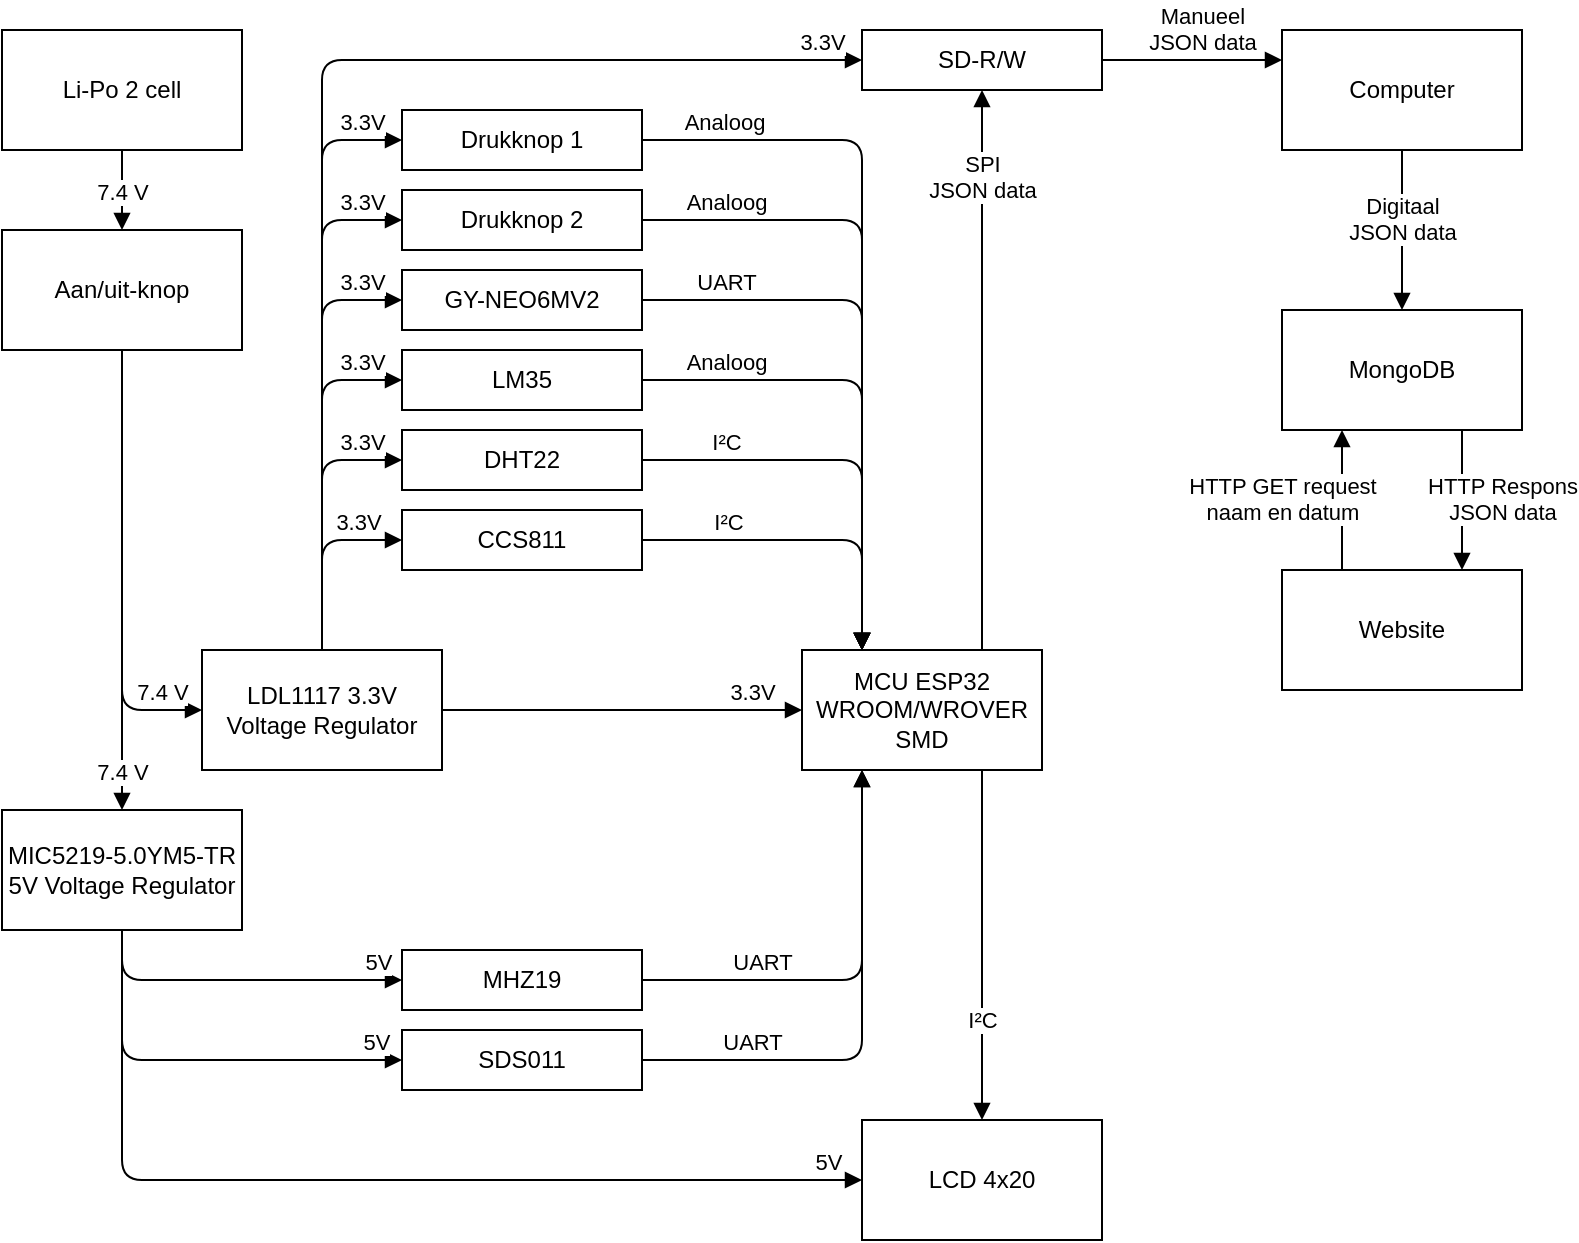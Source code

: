 <mxfile version="15.7.3" type="device"><diagram id="DnlSXQdmpU_UbplTDDjH" name="Pagina-1"><mxGraphModel dx="1102" dy="875" grid="1" gridSize="10" guides="1" tooltips="1" connect="1" arrows="1" fold="1" page="1" pageScale="1" pageWidth="827" pageHeight="1169" math="0" shadow="0"><root><mxCell id="0"/><mxCell id="1" parent="0"/><mxCell id="5vOnl-Bp9BRZOPpWkiGO-2" value="Aan/uit-knop" style="rounded=0;whiteSpace=wrap;html=1;" parent="1" vertex="1"><mxGeometry x="40" y="140" width="120" height="60" as="geometry"/></mxCell><mxCell id="5vOnl-Bp9BRZOPpWkiGO-3" value="SD-R/W" style="rounded=0;whiteSpace=wrap;html=1;" parent="1" vertex="1"><mxGeometry x="470" y="40" width="120" height="30" as="geometry"/></mxCell><mxCell id="vBzpkqg0vLZWILdxWITh-1" value="Li-Po 2 cell" style="rounded=0;whiteSpace=wrap;html=1;" parent="1" vertex="1"><mxGeometry x="40" y="40" width="120" height="60" as="geometry"/></mxCell><mxCell id="vBzpkqg0vLZWILdxWITh-2" value="7.4 V" style="html=1;verticalAlign=bottom;endArrow=block;exitX=0.5;exitY=1;exitDx=0;exitDy=0;entryX=0.5;entryY=0;entryDx=0;entryDy=0;" parent="1" source="vBzpkqg0vLZWILdxWITh-1" target="5vOnl-Bp9BRZOPpWkiGO-2" edge="1"><mxGeometry x="0.5" width="80" relative="1" as="geometry"><mxPoint x="320" y="239.5" as="sourcePoint"/><mxPoint x="340" y="300" as="targetPoint"/><Array as="points"><mxPoint x="100" y="130"/></Array><mxPoint as="offset"/></mxGeometry></mxCell><mxCell id="vBzpkqg0vLZWILdxWITh-3" value="LDL1117 3.3V&lt;br&gt;Voltage Regulator" style="rounded=0;whiteSpace=wrap;html=1;" parent="1" vertex="1"><mxGeometry x="140" y="350" width="120" height="60" as="geometry"/></mxCell><mxCell id="srYokaDhOD0vxYr85T8N-1" value="Drukknop 1" style="rounded=0;whiteSpace=wrap;html=1;" parent="1" vertex="1"><mxGeometry x="240" y="80" width="120" height="30" as="geometry"/></mxCell><mxCell id="srYokaDhOD0vxYr85T8N-2" value="Drukknop 2" style="rounded=0;whiteSpace=wrap;html=1;" parent="1" vertex="1"><mxGeometry x="240" y="120" width="120" height="30" as="geometry"/></mxCell><mxCell id="srYokaDhOD0vxYr85T8N-3" value="GY-NEO6MV2" style="rounded=0;whiteSpace=wrap;html=1;" parent="1" vertex="1"><mxGeometry x="240" y="160" width="120" height="30" as="geometry"/></mxCell><mxCell id="srYokaDhOD0vxYr85T8N-4" value="LM35" style="rounded=0;whiteSpace=wrap;html=1;" parent="1" vertex="1"><mxGeometry x="240" y="200" width="120" height="30" as="geometry"/></mxCell><mxCell id="srYokaDhOD0vxYr85T8N-5" value="DHT22" style="rounded=0;whiteSpace=wrap;html=1;" parent="1" vertex="1"><mxGeometry x="240" y="240" width="120" height="30" as="geometry"/></mxCell><mxCell id="srYokaDhOD0vxYr85T8N-6" value="CCS811" style="rounded=0;whiteSpace=wrap;html=1;" parent="1" vertex="1"><mxGeometry x="240" y="280" width="120" height="30" as="geometry"/></mxCell><mxCell id="srYokaDhOD0vxYr85T8N-7" value="MCU ESP32 WROOM/WROVER SMD" style="rounded=0;whiteSpace=wrap;html=1;" parent="1" vertex="1"><mxGeometry x="440" y="350" width="120" height="60" as="geometry"/></mxCell><mxCell id="srYokaDhOD0vxYr85T8N-8" value="MHZ19" style="rounded=0;whiteSpace=wrap;html=1;" parent="1" vertex="1"><mxGeometry x="240" y="500" width="120" height="30" as="geometry"/></mxCell><mxCell id="srYokaDhOD0vxYr85T8N-9" value="SDS011" style="rounded=0;whiteSpace=wrap;html=1;" parent="1" vertex="1"><mxGeometry x="240" y="540" width="120" height="30" as="geometry"/></mxCell><mxCell id="srYokaDhOD0vxYr85T8N-11" value="LCD 4x20" style="rounded=0;whiteSpace=wrap;html=1;" parent="1" vertex="1"><mxGeometry x="470" y="585" width="120" height="60" as="geometry"/></mxCell><mxCell id="srYokaDhOD0vxYr85T8N-12" value="5V" style="html=1;verticalAlign=bottom;endArrow=block;entryX=0;entryY=0.5;entryDx=0;entryDy=0;exitX=0.5;exitY=1;exitDx=0;exitDy=0;" parent="1" source="iA7E4u-O0Frtj3opdriX-1" target="srYokaDhOD0vxYr85T8N-11" edge="1"><mxGeometry x="0.93" width="80" relative="1" as="geometry"><mxPoint x="40" y="530" as="sourcePoint"/><mxPoint x="90" y="609" as="targetPoint"/><Array as="points"><mxPoint x="100" y="615"/></Array><mxPoint as="offset"/></mxGeometry></mxCell><mxCell id="srYokaDhOD0vxYr85T8N-13" value="5V" style="html=1;verticalAlign=bottom;endArrow=block;entryX=0;entryY=0.5;entryDx=0;entryDy=0;exitX=0.5;exitY=1;exitDx=0;exitDy=0;" parent="1" source="iA7E4u-O0Frtj3opdriX-1" target="srYokaDhOD0vxYr85T8N-9" edge="1"><mxGeometry x="0.873" width="80" relative="1" as="geometry"><mxPoint x="40" y="510" as="sourcePoint"/><mxPoint x="450" y="674" as="targetPoint"/><Array as="points"><mxPoint x="100" y="555"/></Array><mxPoint as="offset"/></mxGeometry></mxCell><mxCell id="srYokaDhOD0vxYr85T8N-14" value="5V" style="html=1;verticalAlign=bottom;endArrow=block;entryX=0;entryY=0.5;entryDx=0;entryDy=0;exitX=0.5;exitY=1;exitDx=0;exitDy=0;" parent="1" source="iA7E4u-O0Frtj3opdriX-1" target="srYokaDhOD0vxYr85T8N-8" edge="1"><mxGeometry x="0.855" width="80" relative="1" as="geometry"><mxPoint x="40" y="550" as="sourcePoint"/><mxPoint x="250" y="614" as="targetPoint"/><Array as="points"><mxPoint x="100" y="515"/></Array><mxPoint as="offset"/></mxGeometry></mxCell><mxCell id="srYokaDhOD0vxYr85T8N-15" value="3.3V" style="html=1;verticalAlign=bottom;endArrow=block;entryX=0;entryY=0.5;entryDx=0;entryDy=0;exitX=1;exitY=0.5;exitDx=0;exitDy=0;" parent="1" source="vBzpkqg0vLZWILdxWITh-3" target="srYokaDhOD0vxYr85T8N-7" edge="1"><mxGeometry x="0.714" width="80" relative="1" as="geometry"><mxPoint x="250" y="340" as="sourcePoint"/><mxPoint x="250" y="415" as="targetPoint"/><Array as="points"/><mxPoint as="offset"/></mxGeometry></mxCell><mxCell id="srYokaDhOD0vxYr85T8N-16" value="3.3V" style="html=1;verticalAlign=bottom;endArrow=block;entryX=0;entryY=0.5;entryDx=0;entryDy=0;" parent="1" target="5vOnl-Bp9BRZOPpWkiGO-3" edge="1"><mxGeometry x="0.928" width="80" relative="1" as="geometry"><mxPoint x="200" y="340" as="sourcePoint"/><mxPoint x="450" y="350" as="targetPoint"/><Array as="points"><mxPoint x="200" y="55"/></Array><mxPoint as="offset"/></mxGeometry></mxCell><mxCell id="srYokaDhOD0vxYr85T8N-17" value="3.3V" style="html=1;verticalAlign=bottom;endArrow=block;entryX=0;entryY=0.5;entryDx=0;entryDy=0;" parent="1" target="srYokaDhOD0vxYr85T8N-1" edge="1"><mxGeometry x="0.86" width="80" relative="1" as="geometry"><mxPoint x="200" y="340" as="sourcePoint"/><mxPoint x="250" y="65" as="targetPoint"/><Array as="points"><mxPoint x="200" y="95"/></Array><mxPoint as="offset"/></mxGeometry></mxCell><mxCell id="srYokaDhOD0vxYr85T8N-18" value="3.3V" style="html=1;verticalAlign=bottom;endArrow=block;entryX=0;entryY=0.5;entryDx=0;entryDy=0;" parent="1" target="srYokaDhOD0vxYr85T8N-2" edge="1"><mxGeometry x="0.837" width="80" relative="1" as="geometry"><mxPoint x="200" y="340" as="sourcePoint"/><mxPoint x="250" y="105" as="targetPoint"/><Array as="points"><mxPoint x="200" y="135"/></Array><mxPoint as="offset"/></mxGeometry></mxCell><mxCell id="srYokaDhOD0vxYr85T8N-19" value="3.3V" style="html=1;verticalAlign=bottom;endArrow=block;entryX=0;entryY=0.5;entryDx=0;entryDy=0;" parent="1" target="srYokaDhOD0vxYr85T8N-3" edge="1"><mxGeometry x="0.805" width="80" relative="1" as="geometry"><mxPoint x="200" y="340" as="sourcePoint"/><mxPoint x="250" y="145" as="targetPoint"/><Array as="points"><mxPoint x="200" y="175"/></Array><mxPoint as="offset"/></mxGeometry></mxCell><mxCell id="srYokaDhOD0vxYr85T8N-20" value="3.3V" style="html=1;verticalAlign=bottom;endArrow=block;entryX=0;entryY=0.5;entryDx=0;entryDy=0;" parent="1" target="srYokaDhOD0vxYr85T8N-4" edge="1"><mxGeometry x="0.758" width="80" relative="1" as="geometry"><mxPoint x="200" y="340" as="sourcePoint"/><mxPoint x="250" y="185" as="targetPoint"/><Array as="points"><mxPoint x="200" y="215"/></Array><mxPoint as="offset"/></mxGeometry></mxCell><mxCell id="srYokaDhOD0vxYr85T8N-21" value="3.3V" style="html=1;verticalAlign=bottom;endArrow=block;entryX=0;entryY=0.5;entryDx=0;entryDy=0;" parent="1" target="srYokaDhOD0vxYr85T8N-5" edge="1"><mxGeometry x="0.68" width="80" relative="1" as="geometry"><mxPoint x="200" y="340" as="sourcePoint"/><mxPoint x="250" y="225" as="targetPoint"/><Array as="points"><mxPoint x="200" y="255"/></Array><mxPoint as="offset"/></mxGeometry></mxCell><mxCell id="srYokaDhOD0vxYr85T8N-22" value="3.3V" style="html=1;verticalAlign=bottom;endArrow=block;entryX=0;entryY=0.5;entryDx=0;entryDy=0;exitX=0.5;exitY=0;exitDx=0;exitDy=0;" parent="1" target="srYokaDhOD0vxYr85T8N-6" edge="1" source="vBzpkqg0vLZWILdxWITh-3"><mxGeometry x="0.529" width="80" relative="1" as="geometry"><mxPoint x="200" y="340" as="sourcePoint"/><mxPoint x="250" y="265" as="targetPoint"/><Array as="points"><mxPoint x="200" y="295"/></Array><mxPoint as="offset"/></mxGeometry></mxCell><mxCell id="srYokaDhOD0vxYr85T8N-23" value="I²C" style="html=1;verticalAlign=bottom;endArrow=block;exitX=0.75;exitY=1;exitDx=0;exitDy=0;entryX=0.5;entryY=0;entryDx=0;entryDy=0;" parent="1" source="srYokaDhOD0vxYr85T8N-7" target="srYokaDhOD0vxYr85T8N-11" edge="1"><mxGeometry x="0.524" width="80" relative="1" as="geometry"><mxPoint x="530" y="489" as="sourcePoint"/><mxPoint x="450" y="509" as="targetPoint"/><Array as="points"/><mxPoint as="offset"/></mxGeometry></mxCell><mxCell id="srYokaDhOD0vxYr85T8N-24" value="UART" style="html=1;verticalAlign=bottom;endArrow=block;exitX=1;exitY=0.5;exitDx=0;exitDy=0;entryX=0.25;entryY=1;entryDx=0;entryDy=0;" parent="1" source="srYokaDhOD0vxYr85T8N-8" target="srYokaDhOD0vxYr85T8N-7" edge="1"><mxGeometry x="-0.448" width="80" relative="1" as="geometry"><mxPoint x="80" y="469" as="sourcePoint"/><mxPoint x="470" y="489" as="targetPoint"/><Array as="points"><mxPoint x="470" y="515"/></Array><mxPoint as="offset"/></mxGeometry></mxCell><mxCell id="srYokaDhOD0vxYr85T8N-25" value="UART" style="html=1;verticalAlign=bottom;endArrow=block;exitX=1;exitY=0.5;exitDx=0;exitDy=0;entryX=0.25;entryY=1;entryDx=0;entryDy=0;" parent="1" source="srYokaDhOD0vxYr85T8N-9" target="srYokaDhOD0vxYr85T8N-7" edge="1"><mxGeometry x="-0.568" width="80" relative="1" as="geometry"><mxPoint x="370" y="574" as="sourcePoint"/><mxPoint x="470" y="489" as="targetPoint"/><Array as="points"><mxPoint x="470" y="555"/></Array><mxPoint as="offset"/></mxGeometry></mxCell><mxCell id="srYokaDhOD0vxYr85T8N-26" value="I²C" style="html=1;verticalAlign=bottom;endArrow=block;exitX=1;exitY=0.5;exitDx=0;exitDy=0;entryX=0.25;entryY=0;entryDx=0;entryDy=0;" parent="1" source="srYokaDhOD0vxYr85T8N-6" target="srYokaDhOD0vxYr85T8N-7" edge="1"><mxGeometry x="-0.484" width="80" relative="1" as="geometry"><mxPoint x="370" y="415" as="sourcePoint"/><mxPoint x="480" y="380" as="targetPoint"/><Array as="points"><mxPoint x="470" y="295"/></Array><mxPoint as="offset"/></mxGeometry></mxCell><mxCell id="srYokaDhOD0vxYr85T8N-27" value="I²C" style="html=1;verticalAlign=bottom;endArrow=block;entryX=0.25;entryY=0;entryDx=0;entryDy=0;exitX=1;exitY=0.5;exitDx=0;exitDy=0;" parent="1" source="srYokaDhOD0vxYr85T8N-5" target="srYokaDhOD0vxYr85T8N-7" edge="1"><mxGeometry x="-0.59" width="80" relative="1" as="geometry"><mxPoint x="380" y="255" as="sourcePoint"/><mxPoint x="500.0" y="270" as="targetPoint"/><Array as="points"><mxPoint x="470" y="255"/></Array><mxPoint as="offset"/></mxGeometry></mxCell><mxCell id="srYokaDhOD0vxYr85T8N-28" value="Analoog" style="html=1;verticalAlign=bottom;endArrow=block;entryX=0.25;entryY=0;entryDx=0;entryDy=0;exitX=1;exitY=0.5;exitDx=0;exitDy=0;" parent="1" source="srYokaDhOD0vxYr85T8N-4" target="srYokaDhOD0vxYr85T8N-7" edge="1"><mxGeometry x="-0.66" width="80" relative="1" as="geometry"><mxPoint x="360" y="215" as="sourcePoint"/><mxPoint x="500.0" y="270" as="targetPoint"/><Array as="points"><mxPoint x="470" y="215"/></Array><mxPoint as="offset"/></mxGeometry></mxCell><mxCell id="srYokaDhOD0vxYr85T8N-29" value="UART" style="html=1;verticalAlign=bottom;endArrow=block;entryX=0.25;entryY=0;entryDx=0;entryDy=0;exitX=1;exitY=0.5;exitDx=0;exitDy=0;" parent="1" source="srYokaDhOD0vxYr85T8N-3" target="srYokaDhOD0vxYr85T8N-7" edge="1"><mxGeometry x="-0.709" width="80" relative="1" as="geometry"><mxPoint x="380" y="180" as="sourcePoint"/><mxPoint x="500.0" y="270" as="targetPoint"/><Array as="points"><mxPoint x="470" y="175"/></Array><mxPoint as="offset"/></mxGeometry></mxCell><mxCell id="srYokaDhOD0vxYr85T8N-30" value="Analoog" style="html=1;verticalAlign=bottom;endArrow=block;entryX=0.25;entryY=0;entryDx=0;entryDy=0;exitX=1;exitY=0.5;exitDx=0;exitDy=0;" parent="1" source="srYokaDhOD0vxYr85T8N-2" target="srYokaDhOD0vxYr85T8N-7" edge="1"><mxGeometry x="-0.746" width="80" relative="1" as="geometry"><mxPoint x="370" y="140" as="sourcePoint"/><mxPoint x="500.0" y="270" as="targetPoint"/><Array as="points"><mxPoint x="470" y="135"/></Array><mxPoint as="offset"/></mxGeometry></mxCell><mxCell id="srYokaDhOD0vxYr85T8N-31" value="Analoog" style="html=1;verticalAlign=bottom;endArrow=block;entryX=0.25;entryY=0;entryDx=0;entryDy=0;exitX=1;exitY=0.5;exitDx=0;exitDy=0;" parent="1" source="srYokaDhOD0vxYr85T8N-1" target="srYokaDhOD0vxYr85T8N-7" edge="1"><mxGeometry x="-0.775" width="80" relative="1" as="geometry"><mxPoint x="380" y="95" as="sourcePoint"/><mxPoint x="500.0" y="270" as="targetPoint"/><Array as="points"><mxPoint x="470" y="95"/></Array><mxPoint as="offset"/></mxGeometry></mxCell><mxCell id="srYokaDhOD0vxYr85T8N-33" value="SPI&lt;br&gt;JSON data" style="html=1;verticalAlign=bottom;endArrow=block;exitX=0.75;exitY=0;exitDx=0;exitDy=0;entryX=0.5;entryY=1;entryDx=0;entryDy=0;" parent="1" source="srYokaDhOD0vxYr85T8N-7" target="5vOnl-Bp9BRZOPpWkiGO-3" edge="1"><mxGeometry x="0.583" width="80" relative="1" as="geometry"><mxPoint x="630.0" y="220" as="sourcePoint"/><mxPoint x="630.0" y="325" as="targetPoint"/><Array as="points"/><mxPoint as="offset"/></mxGeometry></mxCell><mxCell id="srYokaDhOD0vxYr85T8N-34" value="Computer" style="rounded=0;whiteSpace=wrap;html=1;" parent="1" vertex="1"><mxGeometry x="680" y="40" width="120" height="60" as="geometry"/></mxCell><mxCell id="srYokaDhOD0vxYr85T8N-35" value="MongoDB" style="rounded=0;whiteSpace=wrap;html=1;" parent="1" vertex="1"><mxGeometry x="680" y="180" width="120" height="60" as="geometry"/></mxCell><mxCell id="srYokaDhOD0vxYr85T8N-36" value="Website" style="rounded=0;whiteSpace=wrap;html=1;" parent="1" vertex="1"><mxGeometry x="680" y="310" width="120" height="60" as="geometry"/></mxCell><mxCell id="srYokaDhOD0vxYr85T8N-37" value="HTTP GET request&lt;br&gt;naam en datum" style="html=1;verticalAlign=bottom;endArrow=block;exitX=0.25;exitY=0;exitDx=0;exitDy=0;entryX=0.25;entryY=1;entryDx=0;entryDy=0;" parent="1" edge="1"><mxGeometry x="-0.429" y="30" width="80" relative="1" as="geometry"><mxPoint x="710" y="310" as="sourcePoint"/><mxPoint x="710" y="240" as="targetPoint"/><mxPoint as="offset"/></mxGeometry></mxCell><mxCell id="srYokaDhOD0vxYr85T8N-38" value="HTTP Respons&lt;br&gt;JSON data" style="html=1;verticalAlign=bottom;endArrow=block;exitX=0.75;exitY=1;exitDx=0;exitDy=0;entryX=0.75;entryY=0;entryDx=0;entryDy=0;" parent="1" source="srYokaDhOD0vxYr85T8N-35" target="srYokaDhOD0vxYr85T8N-36" edge="1"><mxGeometry x="0.429" y="20" width="80" relative="1" as="geometry"><mxPoint x="480" y="180" as="sourcePoint"/><mxPoint x="560" y="180" as="targetPoint"/><mxPoint as="offset"/></mxGeometry></mxCell><mxCell id="srYokaDhOD0vxYr85T8N-39" value="Digitaal&lt;br&gt;JSON data" style="html=1;verticalAlign=bottom;endArrow=block;exitX=0.5;exitY=1;exitDx=0;exitDy=0;entryX=0.5;entryY=0;entryDx=0;entryDy=0;" parent="1" source="srYokaDhOD0vxYr85T8N-34" target="srYokaDhOD0vxYr85T8N-35" edge="1"><mxGeometry x="0.25" width="80" relative="1" as="geometry"><mxPoint x="739.58" y="110" as="sourcePoint"/><mxPoint x="753" y="160" as="targetPoint"/><mxPoint as="offset"/></mxGeometry></mxCell><mxCell id="srYokaDhOD0vxYr85T8N-40" value="Manueel&lt;br&gt;JSON data" style="html=1;verticalAlign=bottom;endArrow=block;exitX=1;exitY=0.5;exitDx=0;exitDy=0;entryX=0;entryY=0.25;entryDx=0;entryDy=0;" parent="1" source="5vOnl-Bp9BRZOPpWkiGO-3" target="srYokaDhOD0vxYr85T8N-34" edge="1"><mxGeometry x="0.111" width="80" relative="1" as="geometry"><mxPoint x="620.0" y="100" as="sourcePoint"/><mxPoint x="620.0" y="180.0" as="targetPoint"/><mxPoint as="offset"/></mxGeometry></mxCell><mxCell id="iA7E4u-O0Frtj3opdriX-1" value="MIC5219-5.0YM5-TR&lt;br&gt;5V Voltage Regulator" style="rounded=0;whiteSpace=wrap;html=1;" vertex="1" parent="1"><mxGeometry x="40" y="430" width="120" height="60" as="geometry"/></mxCell><mxCell id="iA7E4u-O0Frtj3opdriX-14" value="7.4 V" style="html=1;verticalAlign=bottom;endArrow=block;exitX=0.5;exitY=1;exitDx=0;exitDy=0;entryX=0.5;entryY=0;entryDx=0;entryDy=0;" edge="1" parent="1" source="5vOnl-Bp9BRZOPpWkiGO-2" target="iA7E4u-O0Frtj3opdriX-1"><mxGeometry x="0.913" width="80" relative="1" as="geometry"><mxPoint x="70" y="240" as="sourcePoint"/><mxPoint x="80" y="390" as="targetPoint"/><Array as="points"/><mxPoint as="offset"/></mxGeometry></mxCell><mxCell id="iA7E4u-O0Frtj3opdriX-15" value="7.4 V" style="html=1;verticalAlign=bottom;endArrow=block;exitX=0.5;exitY=1;exitDx=0;exitDy=0;entryX=0;entryY=0.5;entryDx=0;entryDy=0;" edge="1" parent="1" source="5vOnl-Bp9BRZOPpWkiGO-2" target="vBzpkqg0vLZWILdxWITh-3"><mxGeometry x="0.818" width="80" relative="1" as="geometry"><mxPoint x="80" y="210" as="sourcePoint"/><mxPoint x="80" y="440" as="targetPoint"/><Array as="points"><mxPoint x="100" y="380"/></Array><mxPoint as="offset"/></mxGeometry></mxCell></root></mxGraphModel></diagram></mxfile>